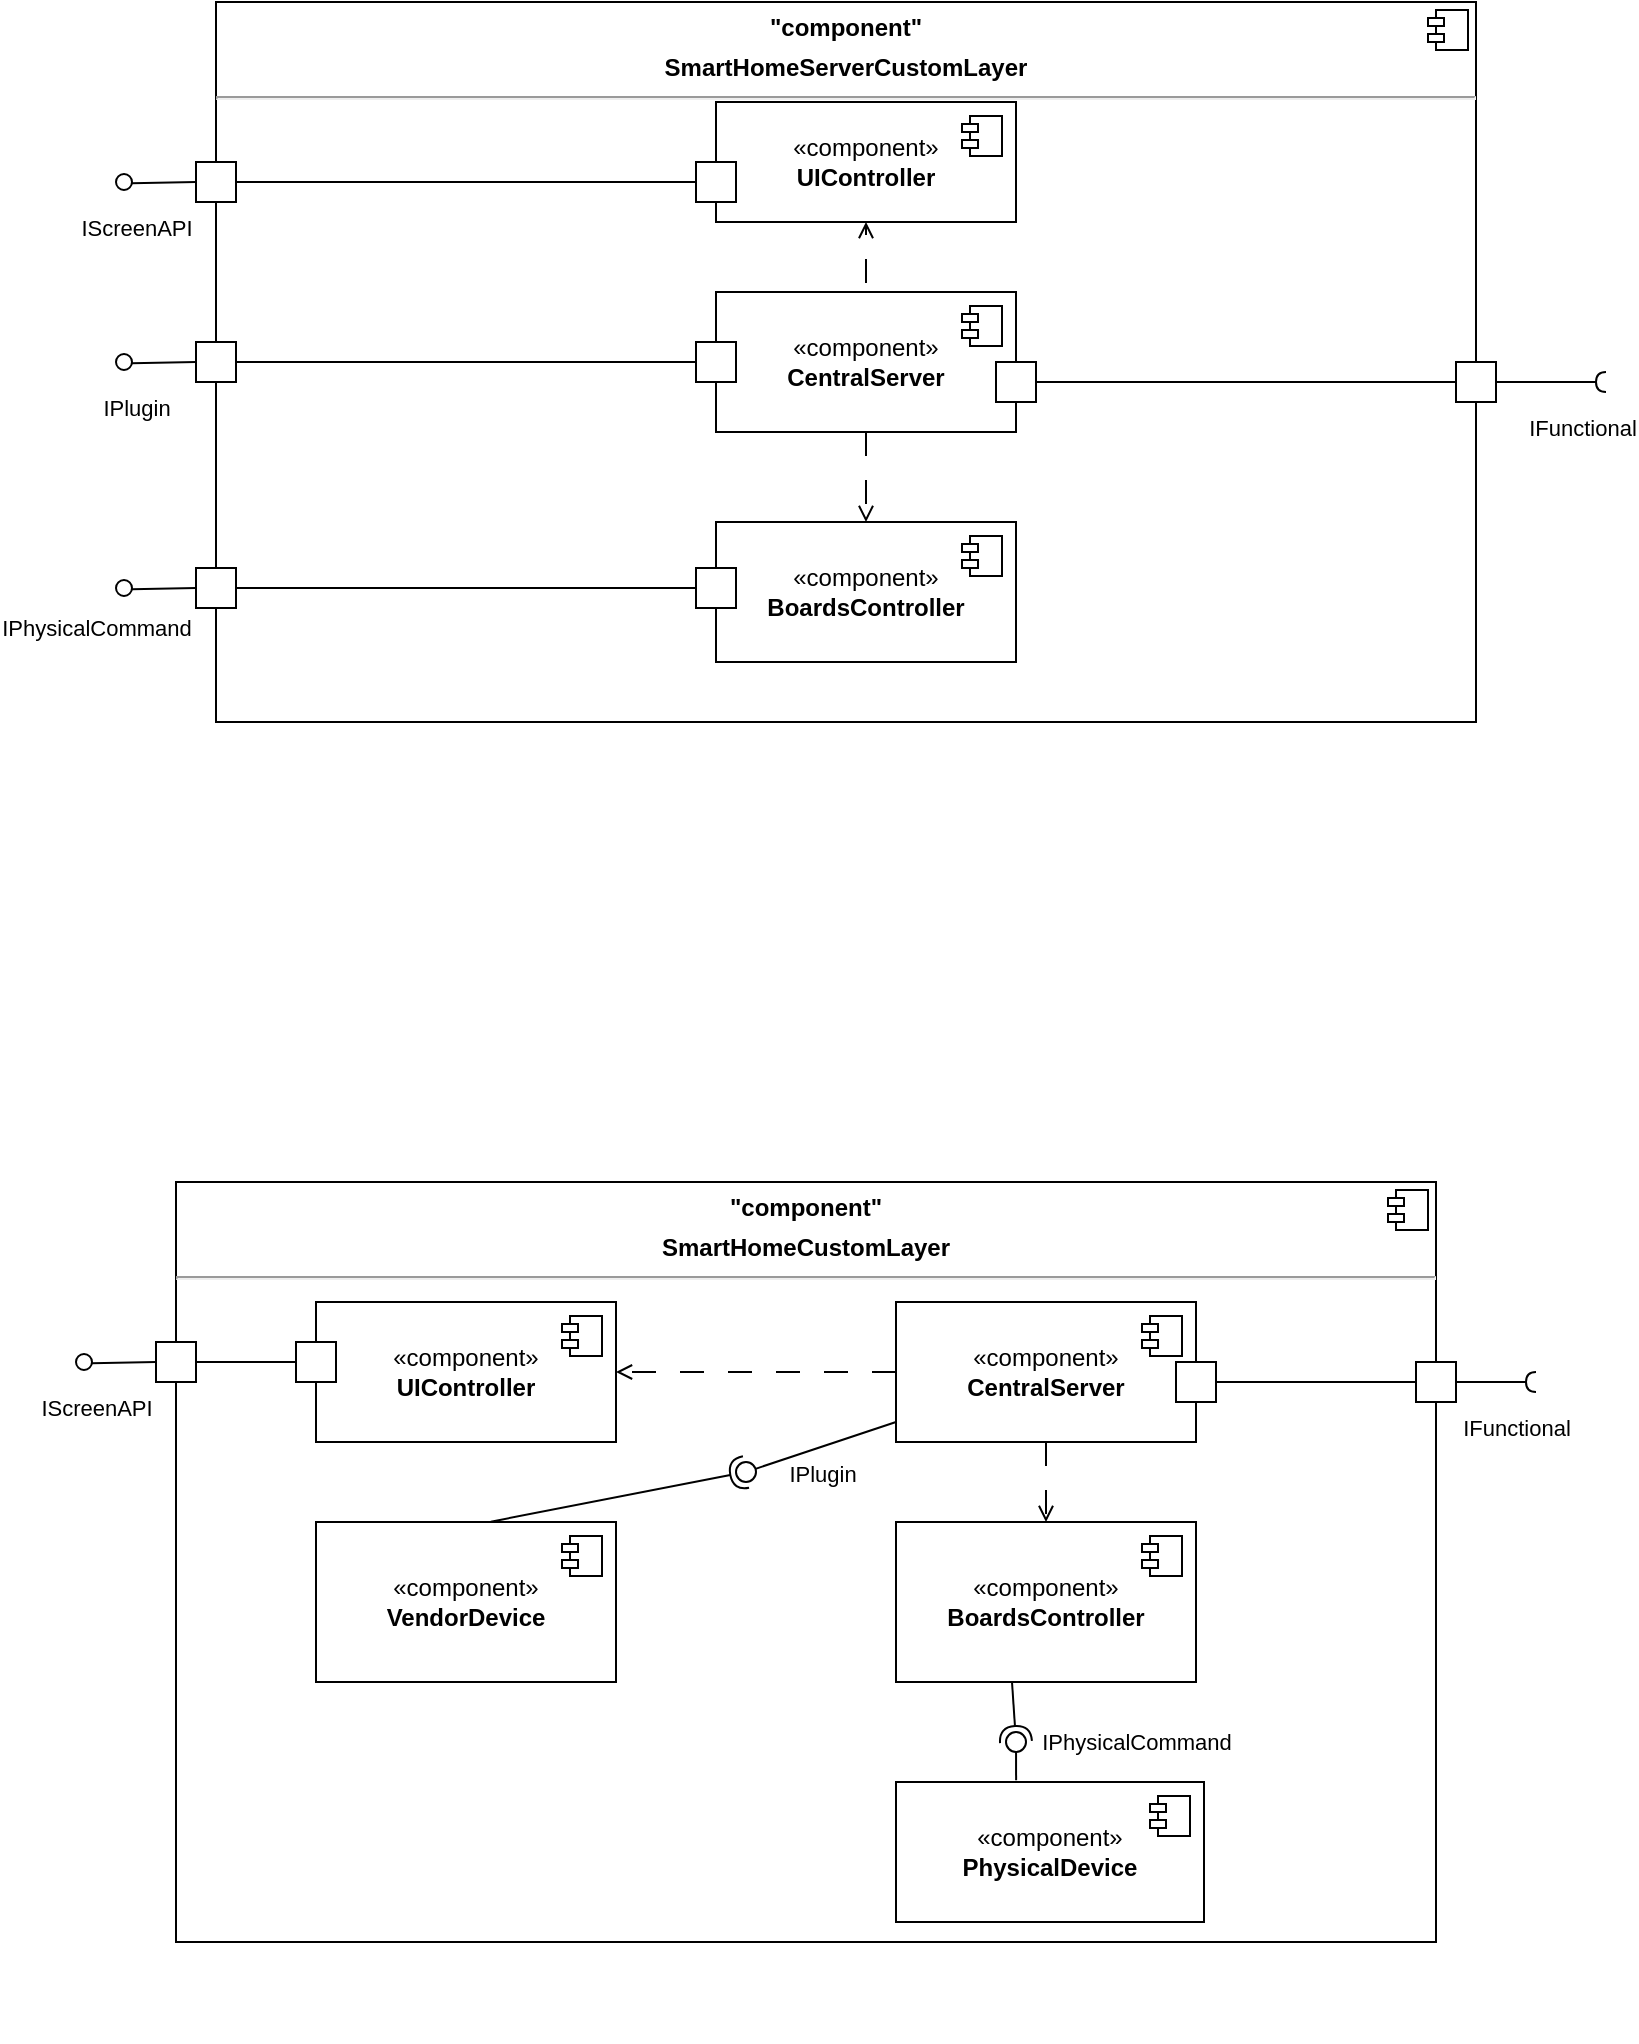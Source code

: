 <mxfile version="22.0.8" type="github">
  <diagram name="Страница — 1" id="nu18rPKt8FRa73intnSN">
    <mxGraphModel dx="1251" dy="477" grid="1" gridSize="10" guides="1" tooltips="1" connect="1" arrows="1" fold="1" page="1" pageScale="1" pageWidth="827" pageHeight="1169" math="0" shadow="0">
      <root>
        <mxCell id="0" />
        <mxCell id="1" parent="0" />
        <mxCell id="c_uehI6yqxnHrj4KUwji-1" value="&lt;p style=&quot;margin:0px;margin-top:6px;text-align:center;&quot;&gt;&lt;b&gt;&quot;component&quot;&lt;/b&gt;&lt;/p&gt;&lt;p style=&quot;margin:0px;margin-top:6px;text-align:center;&quot;&gt;&lt;b&gt;SmartHomeServerCustom&lt;/b&gt;&lt;b style=&quot;background-color: initial;&quot;&gt;Layer&lt;/b&gt;&lt;/p&gt;&lt;hr&gt;&lt;p style=&quot;margin:0px;margin-left:8px;&quot;&gt;&lt;br&gt;&lt;/p&gt;" style="align=left;overflow=fill;html=1;dropTarget=0;whiteSpace=wrap;" vertex="1" parent="1">
          <mxGeometry x="110" y="60" width="630" height="360" as="geometry" />
        </mxCell>
        <mxCell id="c_uehI6yqxnHrj4KUwji-2" value="" style="shape=component;jettyWidth=8;jettyHeight=4;" vertex="1" parent="c_uehI6yqxnHrj4KUwji-1">
          <mxGeometry x="1" width="20" height="20" relative="1" as="geometry">
            <mxPoint x="-24" y="4" as="offset" />
          </mxGeometry>
        </mxCell>
        <mxCell id="c_uehI6yqxnHrj4KUwji-4" value="" style="ellipse;whiteSpace=wrap;html=1;align=center;aspect=fixed;fillColor=none;strokeColor=none;resizable=0;perimeter=centerPerimeter;rotatable=0;allowArrows=0;points=[];outlineConnect=1;" vertex="1" parent="1">
          <mxGeometry x="60" y="150" width="10" height="10" as="geometry" />
        </mxCell>
        <mxCell id="c_uehI6yqxnHrj4KUwji-19" style="edgeStyle=orthogonalEdgeStyle;rounded=0;orthogonalLoop=1;jettySize=auto;html=1;entryX=0;entryY=0.5;entryDx=0;entryDy=0;endArrow=none;endFill=0;exitX=1;exitY=0.5;exitDx=0;exitDy=0;" edge="1" parent="1" source="c_uehI6yqxnHrj4KUwji-43" target="c_uehI6yqxnHrj4KUwji-18">
          <mxGeometry relative="1" as="geometry">
            <mxPoint x="120" y="150.0" as="sourcePoint" />
          </mxGeometry>
        </mxCell>
        <mxCell id="c_uehI6yqxnHrj4KUwji-16" value="«component»&lt;br&gt;&lt;b&gt;UIController&lt;/b&gt;" style="html=1;dropTarget=0;whiteSpace=wrap;" vertex="1" parent="1">
          <mxGeometry x="360" y="110" width="150" height="60" as="geometry" />
        </mxCell>
        <mxCell id="c_uehI6yqxnHrj4KUwji-17" value="" style="shape=module;jettyWidth=8;jettyHeight=4;" vertex="1" parent="c_uehI6yqxnHrj4KUwji-16">
          <mxGeometry x="1" width="20" height="20" relative="1" as="geometry">
            <mxPoint x="-27" y="7" as="offset" />
          </mxGeometry>
        </mxCell>
        <mxCell id="c_uehI6yqxnHrj4KUwji-18" value="" style="fontStyle=0;labelPosition=right;verticalLabelPosition=middle;align=left;verticalAlign=middle;spacingLeft=2;imageHeight=20;imageWidth=20;imageAspect=0;" vertex="1" parent="1">
          <mxGeometry x="350" y="140" width="20" height="20" as="geometry" />
        </mxCell>
        <mxCell id="c_uehI6yqxnHrj4KUwji-28" style="edgeStyle=orthogonalEdgeStyle;rounded=0;orthogonalLoop=1;jettySize=auto;html=1;endArrow=open;endFill=0;dashed=1;dashPattern=12 12;exitX=0.25;exitY=0;exitDx=0;exitDy=0;" edge="1" parent="1" source="c_uehI6yqxnHrj4KUwji-20" target="c_uehI6yqxnHrj4KUwji-16">
          <mxGeometry relative="1" as="geometry">
            <Array as="points">
              <mxPoint x="397" y="220" />
              <mxPoint x="435" y="220" />
            </Array>
          </mxGeometry>
        </mxCell>
        <mxCell id="c_uehI6yqxnHrj4KUwji-46" style="edgeStyle=orthogonalEdgeStyle;rounded=0;orthogonalLoop=1;jettySize=auto;html=1;endArrow=open;endFill=0;dashed=1;dashPattern=12 12;" edge="1" parent="1" source="c_uehI6yqxnHrj4KUwji-20" target="c_uehI6yqxnHrj4KUwji-44">
          <mxGeometry relative="1" as="geometry" />
        </mxCell>
        <mxCell id="c_uehI6yqxnHrj4KUwji-20" value="«component»&lt;br&gt;&lt;b&gt;CentralServer&lt;/b&gt;" style="html=1;dropTarget=0;whiteSpace=wrap;" vertex="1" parent="1">
          <mxGeometry x="360" y="205" width="150" height="70" as="geometry" />
        </mxCell>
        <mxCell id="c_uehI6yqxnHrj4KUwji-21" value="" style="shape=module;jettyWidth=8;jettyHeight=4;" vertex="1" parent="c_uehI6yqxnHrj4KUwji-20">
          <mxGeometry x="1" width="20" height="20" relative="1" as="geometry">
            <mxPoint x="-27" y="7" as="offset" />
          </mxGeometry>
        </mxCell>
        <mxCell id="c_uehI6yqxnHrj4KUwji-32" style="edgeStyle=orthogonalEdgeStyle;rounded=0;orthogonalLoop=1;jettySize=auto;html=1;entryX=0;entryY=0.5;entryDx=0;entryDy=0;endArrow=none;endFill=0;" edge="1" parent="1" source="c_uehI6yqxnHrj4KUwji-30" target="c_uehI6yqxnHrj4KUwji-33">
          <mxGeometry relative="1" as="geometry">
            <mxPoint x="730" y="160" as="targetPoint" />
          </mxGeometry>
        </mxCell>
        <mxCell id="c_uehI6yqxnHrj4KUwji-30" value="" style="fontStyle=0;labelPosition=right;verticalLabelPosition=middle;align=left;verticalAlign=middle;spacingLeft=2;imageHeight=20;imageWidth=20;imageAspect=0;" vertex="1" parent="1">
          <mxGeometry x="500" y="240" width="20" height="20" as="geometry" />
        </mxCell>
        <mxCell id="c_uehI6yqxnHrj4KUwji-33" value="" style="html=1;rounded=0;" vertex="1" parent="1">
          <mxGeometry x="730" y="240" width="20" height="20" as="geometry" />
        </mxCell>
        <mxCell id="c_uehI6yqxnHrj4KUwji-34" value="IFunctional" style="endArrow=none;html=1;rounded=0;align=center;verticalAlign=top;endFill=0;labelBackgroundColor=none;endSize=2;" edge="1" source="c_uehI6yqxnHrj4KUwji-33" target="c_uehI6yqxnHrj4KUwji-35" parent="1">
          <mxGeometry x="0.714" y="-10" relative="1" as="geometry">
            <mxPoint as="offset" />
          </mxGeometry>
        </mxCell>
        <mxCell id="c_uehI6yqxnHrj4KUwji-35" value="" style="shape=requiredInterface;html=1;fontSize=11;align=center;fillColor=none;points=[];aspect=fixed;resizable=0;verticalAlign=bottom;labelPosition=center;verticalLabelPosition=top;flipH=1;" vertex="1" parent="1">
          <mxGeometry x="800" y="245" width="5" height="10" as="geometry" />
        </mxCell>
        <mxCell id="c_uehI6yqxnHrj4KUwji-38" value="IScreenAPI" style="endArrow=none;html=1;rounded=0;align=center;verticalAlign=top;endFill=0;labelBackgroundColor=none;endSize=2;entryX=0.032;entryY=0.572;entryDx=0;entryDy=0;entryPerimeter=0;exitX=0;exitY=0.5;exitDx=0;exitDy=0;" edge="1" source="c_uehI6yqxnHrj4KUwji-43" target="c_uehI6yqxnHrj4KUwji-39" parent="1">
          <mxGeometry x="0.871" y="9" relative="1" as="geometry">
            <mxPoint x="47.5" y="130" as="sourcePoint" />
            <mxPoint as="offset" />
          </mxGeometry>
        </mxCell>
        <mxCell id="c_uehI6yqxnHrj4KUwji-39" value="" style="ellipse;html=1;fontSize=11;align=center;fillColor=none;points=[];aspect=fixed;resizable=0;verticalAlign=bottom;labelPosition=center;verticalLabelPosition=top;flipH=1;" vertex="1" parent="1">
          <mxGeometry x="60" y="146" width="8" height="8" as="geometry" />
        </mxCell>
        <mxCell id="c_uehI6yqxnHrj4KUwji-43" value="" style="fontStyle=0;labelPosition=right;verticalLabelPosition=middle;align=left;verticalAlign=middle;spacingLeft=2;imageHeight=20;imageWidth=20;imageAspect=0;" vertex="1" parent="1">
          <mxGeometry x="100" y="140" width="20" height="20" as="geometry" />
        </mxCell>
        <mxCell id="c_uehI6yqxnHrj4KUwji-44" value="«component»&lt;br&gt;&lt;b&gt;BoardsController&lt;/b&gt;" style="html=1;dropTarget=0;whiteSpace=wrap;" vertex="1" parent="1">
          <mxGeometry x="360" y="320" width="150" height="70" as="geometry" />
        </mxCell>
        <mxCell id="c_uehI6yqxnHrj4KUwji-45" value="" style="shape=module;jettyWidth=8;jettyHeight=4;" vertex="1" parent="c_uehI6yqxnHrj4KUwji-44">
          <mxGeometry x="1" width="20" height="20" relative="1" as="geometry">
            <mxPoint x="-27" y="7" as="offset" />
          </mxGeometry>
        </mxCell>
        <mxCell id="c_uehI6yqxnHrj4KUwji-48" value="&lt;p style=&quot;margin:0px;margin-top:6px;text-align:center;&quot;&gt;&lt;b&gt;&quot;component&quot;&lt;/b&gt;&lt;/p&gt;&lt;p style=&quot;margin:0px;margin-top:6px;text-align:center;&quot;&gt;&lt;b&gt;SmartHomeCustomLayer&lt;/b&gt;&lt;/p&gt;&lt;hr&gt;&lt;p style=&quot;margin:0px;margin-left:8px;&quot;&gt;&lt;br&gt;&lt;/p&gt;" style="align=left;overflow=fill;html=1;dropTarget=0;whiteSpace=wrap;" vertex="1" parent="1">
          <mxGeometry x="90" y="650" width="630" height="380" as="geometry" />
        </mxCell>
        <mxCell id="c_uehI6yqxnHrj4KUwji-49" value="" style="shape=component;jettyWidth=8;jettyHeight=4;" vertex="1" parent="c_uehI6yqxnHrj4KUwji-48">
          <mxGeometry x="1" width="20" height="20" relative="1" as="geometry">
            <mxPoint x="-24" y="4" as="offset" />
          </mxGeometry>
        </mxCell>
        <mxCell id="c_uehI6yqxnHrj4KUwji-50" value="" style="ellipse;whiteSpace=wrap;html=1;align=center;aspect=fixed;fillColor=none;strokeColor=none;resizable=0;perimeter=centerPerimeter;rotatable=0;allowArrows=0;points=[];outlineConnect=1;" vertex="1" parent="1">
          <mxGeometry x="40" y="740" width="10" height="10" as="geometry" />
        </mxCell>
        <mxCell id="c_uehI6yqxnHrj4KUwji-51" style="edgeStyle=orthogonalEdgeStyle;rounded=0;orthogonalLoop=1;jettySize=auto;html=1;entryX=0;entryY=0.5;entryDx=0;entryDy=0;endArrow=none;endFill=0;exitX=1;exitY=0.5;exitDx=0;exitDy=0;" edge="1" parent="1" source="c_uehI6yqxnHrj4KUwji-71" target="c_uehI6yqxnHrj4KUwji-54">
          <mxGeometry relative="1" as="geometry">
            <mxPoint x="100" y="740" as="sourcePoint" />
          </mxGeometry>
        </mxCell>
        <mxCell id="c_uehI6yqxnHrj4KUwji-52" value="«component»&lt;br&gt;&lt;b&gt;UIController&lt;/b&gt;" style="html=1;dropTarget=0;whiteSpace=wrap;" vertex="1" parent="1">
          <mxGeometry x="160" y="710" width="150" height="70" as="geometry" />
        </mxCell>
        <mxCell id="c_uehI6yqxnHrj4KUwji-53" value="" style="shape=module;jettyWidth=8;jettyHeight=4;" vertex="1" parent="c_uehI6yqxnHrj4KUwji-52">
          <mxGeometry x="1" width="20" height="20" relative="1" as="geometry">
            <mxPoint x="-27" y="7" as="offset" />
          </mxGeometry>
        </mxCell>
        <mxCell id="c_uehI6yqxnHrj4KUwji-54" value="" style="fontStyle=0;labelPosition=right;verticalLabelPosition=middle;align=left;verticalAlign=middle;spacingLeft=2;imageHeight=20;imageWidth=20;imageAspect=0;" vertex="1" parent="1">
          <mxGeometry x="150" y="730" width="20" height="20" as="geometry" />
        </mxCell>
        <mxCell id="c_uehI6yqxnHrj4KUwji-55" style="edgeStyle=orthogonalEdgeStyle;rounded=0;orthogonalLoop=1;jettySize=auto;html=1;entryX=1;entryY=0.5;entryDx=0;entryDy=0;endArrow=open;endFill=0;dashed=1;dashPattern=12 12;" edge="1" parent="1" source="c_uehI6yqxnHrj4KUwji-57" target="c_uehI6yqxnHrj4KUwji-52">
          <mxGeometry relative="1" as="geometry" />
        </mxCell>
        <mxCell id="c_uehI6yqxnHrj4KUwji-56" style="edgeStyle=orthogonalEdgeStyle;rounded=0;orthogonalLoop=1;jettySize=auto;html=1;endArrow=open;endFill=0;dashed=1;dashPattern=12 12;" edge="1" parent="1" source="c_uehI6yqxnHrj4KUwji-57" target="c_uehI6yqxnHrj4KUwji-72">
          <mxGeometry relative="1" as="geometry" />
        </mxCell>
        <mxCell id="c_uehI6yqxnHrj4KUwji-57" value="«component»&lt;br&gt;&lt;b&gt;CentralServer&lt;/b&gt;" style="html=1;dropTarget=0;whiteSpace=wrap;" vertex="1" parent="1">
          <mxGeometry x="450" y="710" width="150" height="70" as="geometry" />
        </mxCell>
        <mxCell id="c_uehI6yqxnHrj4KUwji-58" value="" style="shape=module;jettyWidth=8;jettyHeight=4;" vertex="1" parent="c_uehI6yqxnHrj4KUwji-57">
          <mxGeometry x="1" width="20" height="20" relative="1" as="geometry">
            <mxPoint x="-27" y="7" as="offset" />
          </mxGeometry>
        </mxCell>
        <mxCell id="c_uehI6yqxnHrj4KUwji-59" value="" style="rounded=0;orthogonalLoop=1;jettySize=auto;html=1;endArrow=halfCircle;endFill=0;endSize=6;strokeWidth=1;sketch=0;exitX=0.583;exitY=-0.002;exitDx=0;exitDy=0;exitPerimeter=0;" edge="1" parent="1" source="c_uehI6yqxnHrj4KUwji-62" target="c_uehI6yqxnHrj4KUwji-61">
          <mxGeometry relative="1" as="geometry">
            <mxPoint x="480" y="805" as="sourcePoint" />
          </mxGeometry>
        </mxCell>
        <mxCell id="c_uehI6yqxnHrj4KUwji-60" value="IPlugin" style="rounded=0;orthogonalLoop=1;jettySize=auto;html=1;endArrow=oval;endFill=0;sketch=0;sourcePerimeterSpacing=0;targetPerimeterSpacing=0;endSize=10;" edge="1" parent="1" source="c_uehI6yqxnHrj4KUwji-57" target="c_uehI6yqxnHrj4KUwji-61">
          <mxGeometry x="0.095" y="13" relative="1" as="geometry">
            <mxPoint x="440" y="805" as="sourcePoint" />
            <mxPoint as="offset" />
          </mxGeometry>
        </mxCell>
        <mxCell id="c_uehI6yqxnHrj4KUwji-61" value="" style="ellipse;whiteSpace=wrap;html=1;align=center;aspect=fixed;fillColor=none;strokeColor=none;resizable=0;perimeter=centerPerimeter;rotatable=0;allowArrows=0;points=[];outlineConnect=1;" vertex="1" parent="1">
          <mxGeometry x="370" y="790" width="10" height="10" as="geometry" />
        </mxCell>
        <mxCell id="c_uehI6yqxnHrj4KUwji-62" value="«component»&lt;br&gt;&lt;b&gt;VendorDevice&lt;/b&gt;" style="html=1;dropTarget=0;whiteSpace=wrap;" vertex="1" parent="1">
          <mxGeometry x="160" y="820" width="150" height="80" as="geometry" />
        </mxCell>
        <mxCell id="c_uehI6yqxnHrj4KUwji-63" value="" style="shape=module;jettyWidth=8;jettyHeight=4;" vertex="1" parent="c_uehI6yqxnHrj4KUwji-62">
          <mxGeometry x="1" width="20" height="20" relative="1" as="geometry">
            <mxPoint x="-27" y="7" as="offset" />
          </mxGeometry>
        </mxCell>
        <mxCell id="c_uehI6yqxnHrj4KUwji-64" style="edgeStyle=orthogonalEdgeStyle;rounded=0;orthogonalLoop=1;jettySize=auto;html=1;entryX=0;entryY=0.5;entryDx=0;entryDy=0;endArrow=none;endFill=0;" edge="1" parent="1" source="c_uehI6yqxnHrj4KUwji-65" target="c_uehI6yqxnHrj4KUwji-66">
          <mxGeometry relative="1" as="geometry">
            <mxPoint x="710" y="750" as="targetPoint" />
          </mxGeometry>
        </mxCell>
        <mxCell id="c_uehI6yqxnHrj4KUwji-65" value="" style="fontStyle=0;labelPosition=right;verticalLabelPosition=middle;align=left;verticalAlign=middle;spacingLeft=2;imageHeight=20;imageWidth=20;imageAspect=0;" vertex="1" parent="1">
          <mxGeometry x="590" y="740" width="20" height="20" as="geometry" />
        </mxCell>
        <mxCell id="c_uehI6yqxnHrj4KUwji-66" value="" style="html=1;rounded=0;" vertex="1" parent="1">
          <mxGeometry x="710" y="740" width="20" height="20" as="geometry" />
        </mxCell>
        <mxCell id="c_uehI6yqxnHrj4KUwji-67" value="IFunctional" style="endArrow=none;html=1;rounded=0;align=center;verticalAlign=top;endFill=0;labelBackgroundColor=none;endSize=2;" edge="1" parent="1" source="c_uehI6yqxnHrj4KUwji-66" target="c_uehI6yqxnHrj4KUwji-68">
          <mxGeometry x="0.714" y="-10" relative="1" as="geometry">
            <mxPoint as="offset" />
          </mxGeometry>
        </mxCell>
        <mxCell id="c_uehI6yqxnHrj4KUwji-68" value="" style="shape=requiredInterface;html=1;fontSize=11;align=center;fillColor=none;points=[];aspect=fixed;resizable=0;verticalAlign=bottom;labelPosition=center;verticalLabelPosition=top;flipH=1;" vertex="1" parent="1">
          <mxGeometry x="765" y="745" width="5" height="10" as="geometry" />
        </mxCell>
        <mxCell id="c_uehI6yqxnHrj4KUwji-69" value="IScreenAPI" style="endArrow=none;html=1;rounded=0;align=center;verticalAlign=top;endFill=0;labelBackgroundColor=none;endSize=2;entryX=0.032;entryY=0.572;entryDx=0;entryDy=0;entryPerimeter=0;exitX=0;exitY=0.5;exitDx=0;exitDy=0;" edge="1" parent="1" source="c_uehI6yqxnHrj4KUwji-71" target="c_uehI6yqxnHrj4KUwji-70">
          <mxGeometry x="0.871" y="9" relative="1" as="geometry">
            <mxPoint x="27.5" y="720" as="sourcePoint" />
            <mxPoint as="offset" />
          </mxGeometry>
        </mxCell>
        <mxCell id="c_uehI6yqxnHrj4KUwji-70" value="" style="ellipse;html=1;fontSize=11;align=center;fillColor=none;points=[];aspect=fixed;resizable=0;verticalAlign=bottom;labelPosition=center;verticalLabelPosition=top;flipH=1;" vertex="1" parent="1">
          <mxGeometry x="40" y="736" width="8" height="8" as="geometry" />
        </mxCell>
        <mxCell id="c_uehI6yqxnHrj4KUwji-71" value="" style="fontStyle=0;labelPosition=right;verticalLabelPosition=middle;align=left;verticalAlign=middle;spacingLeft=2;imageHeight=20;imageWidth=20;imageAspect=0;" vertex="1" parent="1">
          <mxGeometry x="80" y="730" width="20" height="20" as="geometry" />
        </mxCell>
        <mxCell id="c_uehI6yqxnHrj4KUwji-72" value="«component»&lt;br&gt;&lt;b&gt;BoardsController&lt;/b&gt;" style="html=1;dropTarget=0;whiteSpace=wrap;" vertex="1" parent="1">
          <mxGeometry x="450" y="820" width="150" height="80" as="geometry" />
        </mxCell>
        <mxCell id="c_uehI6yqxnHrj4KUwji-73" value="" style="shape=module;jettyWidth=8;jettyHeight=4;" vertex="1" parent="c_uehI6yqxnHrj4KUwji-72">
          <mxGeometry x="1" width="20" height="20" relative="1" as="geometry">
            <mxPoint x="-27" y="7" as="offset" />
          </mxGeometry>
        </mxCell>
        <mxCell id="c_uehI6yqxnHrj4KUwji-77" style="edgeStyle=orthogonalEdgeStyle;rounded=0;orthogonalLoop=1;jettySize=auto;html=1;endArrow=none;endFill=0;" edge="1" parent="1" source="c_uehI6yqxnHrj4KUwji-75" target="c_uehI6yqxnHrj4KUwji-76">
          <mxGeometry relative="1" as="geometry" />
        </mxCell>
        <mxCell id="c_uehI6yqxnHrj4KUwji-75" value="" style="fontStyle=0;labelPosition=right;verticalLabelPosition=middle;align=left;verticalAlign=middle;spacingLeft=2;imageHeight=20;imageWidth=20;imageAspect=0;" vertex="1" parent="1">
          <mxGeometry x="350" y="230" width="20" height="20" as="geometry" />
        </mxCell>
        <mxCell id="c_uehI6yqxnHrj4KUwji-76" value="" style="fontStyle=0;labelPosition=right;verticalLabelPosition=middle;align=left;verticalAlign=middle;spacingLeft=2;imageHeight=20;imageWidth=20;imageAspect=0;" vertex="1" parent="1">
          <mxGeometry x="100" y="230" width="20" height="20" as="geometry" />
        </mxCell>
        <mxCell id="c_uehI6yqxnHrj4KUwji-78" value="" style="ellipse;whiteSpace=wrap;html=1;align=center;aspect=fixed;fillColor=none;strokeColor=none;resizable=0;perimeter=centerPerimeter;rotatable=0;allowArrows=0;points=[];outlineConnect=1;" vertex="1" parent="1">
          <mxGeometry x="48" y="244" width="10" height="10" as="geometry" />
        </mxCell>
        <mxCell id="c_uehI6yqxnHrj4KUwji-79" value="IPlugin" style="endArrow=none;html=1;rounded=0;align=center;verticalAlign=top;endFill=0;labelBackgroundColor=none;endSize=2;entryX=0.032;entryY=0.572;entryDx=0;entryDy=0;entryPerimeter=0;exitX=0;exitY=0.5;exitDx=0;exitDy=0;" edge="1" parent="1" target="c_uehI6yqxnHrj4KUwji-80" source="c_uehI6yqxnHrj4KUwji-76">
          <mxGeometry x="0.871" y="9" relative="1" as="geometry">
            <mxPoint x="90" y="240" as="sourcePoint" />
            <mxPoint as="offset" />
          </mxGeometry>
        </mxCell>
        <mxCell id="c_uehI6yqxnHrj4KUwji-80" value="" style="ellipse;html=1;fontSize=11;align=center;fillColor=none;points=[];aspect=fixed;resizable=0;verticalAlign=bottom;labelPosition=center;verticalLabelPosition=top;flipH=1;" vertex="1" parent="1">
          <mxGeometry x="60" y="236" width="8" height="8" as="geometry" />
        </mxCell>
        <mxCell id="c_uehI6yqxnHrj4KUwji-87" style="edgeStyle=orthogonalEdgeStyle;rounded=0;orthogonalLoop=1;jettySize=auto;html=1;endArrow=none;endFill=0;" edge="1" parent="1" source="c_uehI6yqxnHrj4KUwji-88" target="c_uehI6yqxnHrj4KUwji-89">
          <mxGeometry relative="1" as="geometry" />
        </mxCell>
        <mxCell id="c_uehI6yqxnHrj4KUwji-88" value="" style="fontStyle=0;labelPosition=right;verticalLabelPosition=middle;align=left;verticalAlign=middle;spacingLeft=2;imageHeight=20;imageWidth=20;imageAspect=0;" vertex="1" parent="1">
          <mxGeometry x="350" y="343" width="20" height="20" as="geometry" />
        </mxCell>
        <mxCell id="c_uehI6yqxnHrj4KUwji-89" value="" style="fontStyle=0;labelPosition=right;verticalLabelPosition=middle;align=left;verticalAlign=middle;spacingLeft=2;imageHeight=20;imageWidth=20;imageAspect=0;" vertex="1" parent="1">
          <mxGeometry x="100" y="343" width="20" height="20" as="geometry" />
        </mxCell>
        <mxCell id="c_uehI6yqxnHrj4KUwji-90" value="" style="ellipse;whiteSpace=wrap;html=1;align=center;aspect=fixed;fillColor=none;strokeColor=none;resizable=0;perimeter=centerPerimeter;rotatable=0;allowArrows=0;points=[];outlineConnect=1;" vertex="1" parent="1">
          <mxGeometry x="48" y="357" width="10" height="10" as="geometry" />
        </mxCell>
        <mxCell id="c_uehI6yqxnHrj4KUwji-91" value="IPhysicalCommand" style="endArrow=none;html=1;rounded=0;align=center;verticalAlign=top;endFill=0;labelBackgroundColor=none;endSize=2;entryX=0.032;entryY=0.572;entryDx=0;entryDy=0;entryPerimeter=0;exitX=0;exitY=0.5;exitDx=0;exitDy=0;" edge="1" parent="1" source="c_uehI6yqxnHrj4KUwji-89" target="c_uehI6yqxnHrj4KUwji-92">
          <mxGeometry x="1" y="19" relative="1" as="geometry">
            <mxPoint x="90" y="353" as="sourcePoint" />
            <mxPoint x="-18" y="-13" as="offset" />
          </mxGeometry>
        </mxCell>
        <mxCell id="c_uehI6yqxnHrj4KUwji-92" value="" style="ellipse;html=1;fontSize=11;align=center;fillColor=none;points=[];aspect=fixed;resizable=0;verticalAlign=bottom;labelPosition=center;verticalLabelPosition=top;flipH=1;" vertex="1" parent="1">
          <mxGeometry x="60" y="349" width="8" height="8" as="geometry" />
        </mxCell>
        <mxCell id="c_uehI6yqxnHrj4KUwji-94" value="«component»&lt;br&gt;&lt;b&gt;PhysicalDevice&lt;/b&gt;" style="html=1;dropTarget=0;whiteSpace=wrap;" vertex="1" parent="1">
          <mxGeometry x="450" y="950" width="154" height="70" as="geometry" />
        </mxCell>
        <mxCell id="c_uehI6yqxnHrj4KUwji-95" value="" style="shape=module;jettyWidth=8;jettyHeight=4;" vertex="1" parent="c_uehI6yqxnHrj4KUwji-94">
          <mxGeometry x="1" width="20" height="20" relative="1" as="geometry">
            <mxPoint x="-27" y="7" as="offset" />
          </mxGeometry>
        </mxCell>
        <mxCell id="c_uehI6yqxnHrj4KUwji-101" value="IPhysicalCommand" style="rounded=0;orthogonalLoop=1;jettySize=auto;html=1;endArrow=halfCircle;endFill=0;endSize=6;strokeWidth=1;sketch=0;exitX=0.5;exitY=1;exitDx=0;exitDy=0;" edge="1" parent="1">
          <mxGeometry x="1" y="60" relative="1" as="geometry">
            <mxPoint x="508" y="900" as="sourcePoint" />
            <mxPoint x="510" y="930" as="targetPoint" />
            <mxPoint y="4" as="offset" />
          </mxGeometry>
        </mxCell>
        <mxCell id="c_uehI6yqxnHrj4KUwji-102" value="" style="rounded=0;orthogonalLoop=1;jettySize=auto;html=1;endArrow=oval;endFill=0;sketch=0;sourcePerimeterSpacing=0;targetPerimeterSpacing=0;endSize=10;exitX=0.39;exitY=-0.012;exitDx=0;exitDy=0;exitPerimeter=0;" edge="1" parent="1" source="c_uehI6yqxnHrj4KUwji-94">
          <mxGeometry relative="1" as="geometry">
            <mxPoint x="28" y="1035" as="sourcePoint" />
            <mxPoint x="510" y="930" as="targetPoint" />
          </mxGeometry>
        </mxCell>
        <mxCell id="c_uehI6yqxnHrj4KUwji-103" value="" style="ellipse;whiteSpace=wrap;html=1;align=center;aspect=fixed;fillColor=none;strokeColor=none;resizable=0;perimeter=centerPerimeter;rotatable=0;allowArrows=0;points=[];outlineConnect=1;" vertex="1" parent="1">
          <mxGeometry x="80" y="1070" width="10" height="10" as="geometry" />
        </mxCell>
      </root>
    </mxGraphModel>
  </diagram>
</mxfile>
